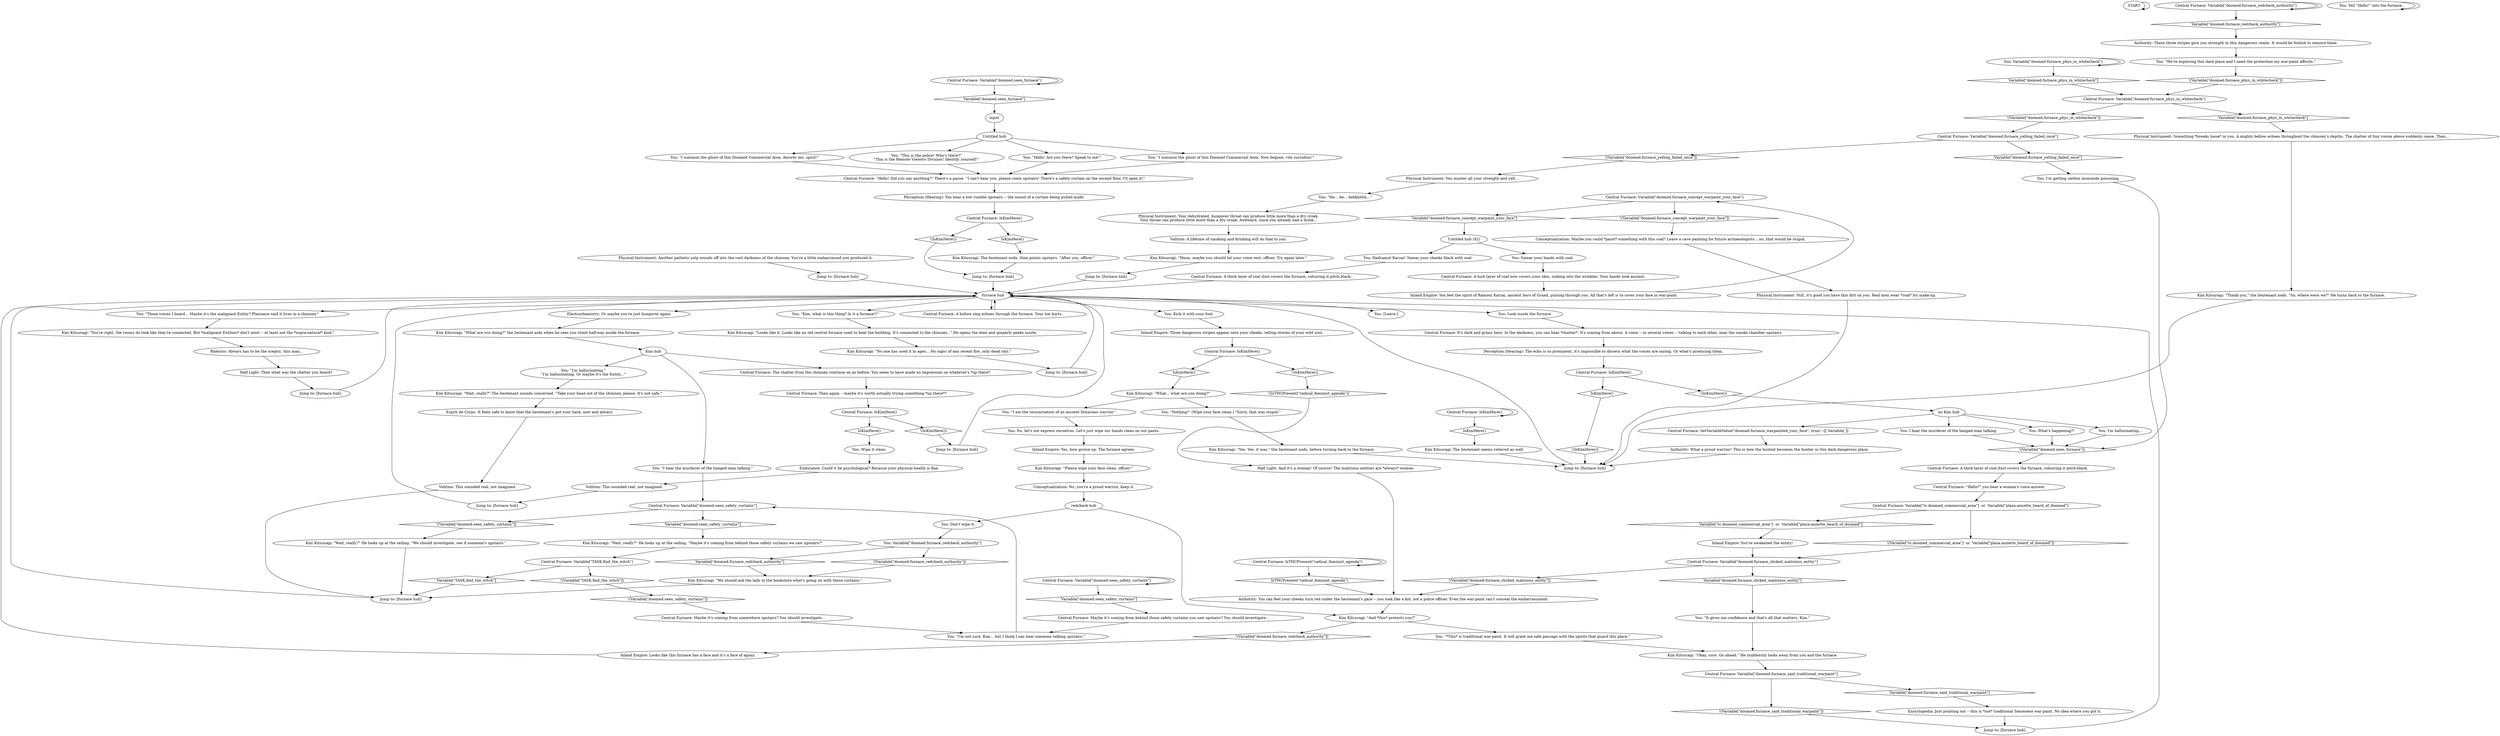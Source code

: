 # DOOMED / CENTRAL FURNACE
# This is an industrial oven on the first floor of Doomed. You can interact with it and contact Dicemaker.
# ==================================================
digraph G {
	  0 [label="START"];
	  1 [label="input"];
	  2 [label="Central Furnace: A thick layer of coal dust covers the furnace, colouring it pitch-black."];
	  3 [label="Inland Empire: Three dangerous stripes appear onto your cheeks, telling stories of your wild soul."];
	  4 [label="Central Furnace: A hollow ring echoes through the furnace. Your toe hurts."];
	  5 [label="You: Yell \"Hello!\" into the furnace."];
	  6 [label="You: Variable[\"doomed.furnace_phys_in_whitecheck\"]"];
	  7 [label="Variable[\"doomed.furnace_phys_in_whitecheck\"]", shape=diamond];
	  8 [label="!(Variable[\"doomed.furnace_phys_in_whitecheck\"])", shape=diamond];
	  9 [label="Kim Kitsuragi: \"And *this* protects you?\""];
	  10 [label="You: Wipe it clean."];
	  11 [label="Kim Kitsuragi: \"Hmm, maybe you should let your voice rest, officer. Try again later.\""];
	  12 [label="Central Furnace: The chatter from the chimney continue on as before. You seem to have made no impression on whatever's *up there*."];
	  13 [label="You: \"I'm not sure, Kim... but I think I can hear someone talking upstairs.\""];
	  14 [label="Electrochemistry: Or maybe you're just hungover again."];
	  15 [label="You: Smear your hands with coal."];
	  16 [label="You: No, let's not express ourselves. Let's just wipe our hands clean on our pants."];
	  17 [label="Kim Kitsuragi: \"Please wipe your face clean, officer.\""];
	  18 [label="Central Furnace: IsKimHere()"];
	  19 [label="IsKimHere()", shape=diamond];
	  20 [label="!(IsKimHere())", shape=diamond];
	  21 [label="Kim Kitsuragi: \"What are you doing?\" the lieutenant asks when he sees you climb half-way inside the furnace."];
	  22 [label="Endurance: Could it be psychological? Because your physical health is fine."];
	  23 [label="Kim Kitsuragi: \"Thank you,\" the lieutenant nods. \"So, where were we?\" He turns back to the furnace."];
	  24 [label="Central Furnace: \"Hello?\" you hear a woman's voice answer."];
	  25 [label="Inland Empire: Looks like this furnace has a face and it's a face of agony."];
	  26 [label="Authority: You can feel your cheeks turn red under the lieutenant's gaze -- you look like a kid, not a police officer. Even the war-paint can't conceal the embarrassment."];
	  27 [label="Untitled hub"];
	  28 [label="Central Furnace: Variable[\"doomed.seen_furnace\"]"];
	  29 [label="Variable[\"doomed.seen_furnace\"]", shape=diamond];
	  30 [label="!(Variable[\"doomed.seen_furnace\"])", shape=diamond];
	  31 [label="Central Furnace: Variable[\"doomed.seen_safety_curtains\"]"];
	  32 [label="Variable[\"doomed.seen_safety_curtains\"]", shape=diamond];
	  33 [label="!(Variable[\"doomed.seen_safety_curtains\"])", shape=diamond];
	  34 [label="Kim Kitsuragi: \"We should ask the lady in the bookstore what's going on with these curtains.\""];
	  35 [label="Central Furnace: Variable[\"doomed.furnace_redcheck_authority\"]"];
	  36 [label="Variable[\"doomed.furnace_redcheck_authority\"]", shape=diamond];
	  37 [label="!(Variable[\"doomed.furnace_redcheck_authority\"])", shape=diamond];
	  38 [label="You: \"It gives me confidence and that's all that matters, Kim.\""];
	  39 [label="Central Furnace: IsTHCPresent(\"radical_feminist_agenda\")"];
	  40 [label="IsTHCPresent(\"radical_feminist_agenda\")", shape=diamond];
	  41 [label="!(IsTHCPresent(\"radical_feminist_agenda\"))", shape=diamond];
	  42 [label="Central Furnace: SetVariableValue(\"doomed.furnace_warpainted_your_face\", true) --[[ Variable[ ]]"];
	  43 [label="You: I'm getting carbon monoxide poisoning."];
	  44 [label="Physical Instrument: Another pathetic yelp sounds off into the vast darkness of the chimney. You're a little embarrassed you produced it."];
	  45 [label="Central Furnace: IsKimHere()"];
	  46 [label="IsKimHere()", shape=diamond];
	  47 [label="!(IsKimHere())", shape=diamond];
	  48 [label="Jump to: [furnace hub]"];
	  49 [label="redcheck hub"];
	  50 [label="Physical Instrument: Something *breaks loose* in you. A mighty bellow echoes throughout the chimney's depths. The chatter of tiny voices above suddenly cease. Then..."];
	  51 [label="Kim Kitsuragi: \"Wait, really?\" He looks up at the ceiling. \"Maybe it's coming from behind those safety curtains we saw upstairs?\""];
	  52 [label="Kim Kitsuragi: \"Wait, really?\" He looks up at the ceiling. \"We should investigate, see if someone's upstairs.\""];
	  53 [label="Half Light: And it's a woman! Of course! The malicious entities are *always* women."];
	  54 [label="Central Furnace: IsKimHere()"];
	  55 [label="IsKimHere()", shape=diamond];
	  56 [label="!(IsKimHere())", shape=diamond];
	  57 [label="Central Furnace: IsKimHere()"];
	  58 [label="IsKimHere()", shape=diamond];
	  59 [label="!(IsKimHere())", shape=diamond];
	  60 [label="You: What's happening?!"];
	  61 [label="You: I'm hallucinating..."];
	  62 [label="Jump to: [furnace hub]"];
	  63 [label="You: [Leave.]"];
	  64 [label="Central Furnace: Variable[\"doomed.seen_safety_curtains\"]"];
	  65 [label="Variable[\"doomed.seen_safety_curtains\"]", shape=diamond];
	  66 [label="!(Variable[\"doomed.seen_safety_curtains\"])", shape=diamond];
	  67 [label="Kim Kitsuragi: \"Wait, really?\" The lieutenant sounds concerned. \"Take your head out of the chimney, please. It's not safe.\""];
	  68 [label="Volition: This sounded real, not imagined."];
	  69 [label="You: Hadramut Karzai! Smear your cheeks black with coal."];
	  70 [label="Kim Kitsuragi: \"Looks like it. Looks like an old central furnace used to heat the building. It's connected to the chimney...\" He opens the door and gingerly peeks inside."];
	  71 [label="You: \"This is the police! Who's there?\"\n\"This is the Remote Viewers Division! Identify yourself!\""];
	  72 [label="Authority: These three stripes give you strength in this dangerous realm. It would be foolish to remove them."];
	  73 [label="Central Furnace: IsKimHere()"];
	  74 [label="IsKimHere()", shape=diamond];
	  75 [label="!(IsKimHere())", shape=diamond];
	  76 [label="You: \"Those voices I heard... Maybe it's the malignant Entity? Plaisance said it lives in a chimney.\""];
	  77 [label="Central Furnace: Maybe it's coming from behind those safety curtains you saw upstairs? You should investigate..."];
	  78 [label="Kim Kitsuragi: The lieutenant seems relieved as well."];
	  79 [label="Encyclopedia: Just pointing out -- this is *not* traditional Semenese war-paint. No idea where you got it."];
	  80 [label="Jump to: [furnace hub]"];
	  81 [label="Central Furnace: It's dark and grimy here. In the darkness, you can hear *chatter*. It's coming from above. A voice -- or several voices -- talking to each other, near the smoke chamber upstairs."];
	  82 [label="Jump to: [furnace hub]"];
	  83 [label="Half Light: Then what was the chatter you heard?"];
	  84 [label="Inland Empire: Yes, how grown-up. The furnace agrees."];
	  85 [label="Kim Kitsuragi: \"Yes. Yes, it was,\" the lieutenant nods, before turning back to the furnace."];
	  86 [label="You: \"Hello! Are you there? Speak to me!\""];
	  87 [label="Physical Instrument: You muster all your strength and yell..."];
	  88 [label="Jump to: [furnace hub]"];
	  89 [label="You: \"We're exploring this dark place and I need the protection my war-paint affords.\""];
	  90 [label="You: \"*This* is traditional war-paint. It will grant me safe passage with the spirits that guard this place.\""];
	  91 [label="Central Furnace: \"Hello! Did you say anything?\" There's a pause. \"I can't hear you, please come upstairs! There's a safety curtain on the second floor, I'll open it!\""];
	  92 [label="Inland Empire: You've awakened the entity!"];
	  93 [label="Central Furnace: Variable[\"doomed.furnace_yelling_failed_once\"]"];
	  94 [label="Variable[\"doomed.furnace_yelling_failed_once\"]", shape=diamond];
	  95 [label="!(Variable[\"doomed.furnace_yelling_failed_once\"])", shape=diamond];
	  96 [label="You: \"I am the reincarnation of an ancient Iilmaraan warrior.\""];
	  97 [label="You: \"I summon the ghost of this Doomed Commercial Area. Now begone, vile succubus!\""];
	  98 [label="Esprit de Corps: It feels safe to know that the lieutenant's got your back, now and always."];
	  99 [label="no Kim hub"];
	  100 [label="Central Furnace: Maybe it's coming from somewhere upstairs? You should investigate..."];
	  101 [label="Perception (Hearing): The echo is so prominent, it's impossible to discern what the voices are saying. Or what's producing them."];
	  102 [label="furnace hub"];
	  103 [label="You: Look inside the furnace."];
	  104 [label="You: Kick it with your foot."];
	  105 [label="Central Furnace: Variable[\"doomed.furnace_phys_in_whitecheck\"]"];
	  106 [label="Variable[\"doomed.furnace_phys_in_whitecheck\"]", shape=diamond];
	  107 [label="!(Variable[\"doomed.furnace_phys_in_whitecheck\"])", shape=diamond];
	  108 [label="Rhetoric: Always has to be the sceptic, this man..."];
	  109 [label="You: \"He... he... hekkhhhh...\""];
	  110 [label="Jump to: [furnace hub]"];
	  111 [label="Kim Kitsuragi: \"What... what are you doing?\""];
	  112 [label="Kim Kitsuragi: \"No one has used it in ages... No signs of any recent fire, only dead rats.\""];
	  113 [label="Central Furnace: Variable[\"tc.doomed_commercial_area\"]  or  Variable[\"plaza.annette_heard_of_doomed\"]"];
	  114 [label="Variable[\"tc.doomed_commercial_area\"]  or  Variable[\"plaza.annette_heard_of_doomed\"]", shape=diamond];
	  115 [label="!(Variable[\"tc.doomed_commercial_area\"]  or  Variable[\"plaza.annette_heard_of_doomed\"])", shape=diamond];
	  116 [label="Conceptualization: No, you're a proud warrior, keep it."];
	  117 [label="Jump to: [furnace hub]"];
	  118 [label="Central Furnace: Variable[\"doomed.furnace_clicked_malicious_entity\"]"];
	  119 [label="Variable[\"doomed.furnace_clicked_malicious_entity\"]", shape=diamond];
	  120 [label="!(Variable[\"doomed.furnace_clicked_malicious_entity\"])", shape=diamond];
	  121 [label="Central Furnace: Variable[\"doomed.furnace_said_traditional_warpaint\"]"];
	  122 [label="Variable[\"doomed.furnace_said_traditional_warpaint\"]", shape=diamond];
	  123 [label="!(Variable[\"doomed.furnace_said_traditional_warpaint\"])", shape=diamond];
	  124 [label="Kim hub"];
	  125 [label="You: \"I'm hallucinating.\"\n\"I'm hallucinating. Or maybe it's the Entity...\""];
	  126 [label="Jump to: [furnace hub]"];
	  127 [label="Conceptualization: Maybe you could *paint* something with this coal? Leave a cave painting for future archaeologists... no, that would be stupid."];
	  128 [label="Central Furnace: A thick layer of coal dust covers the furnace, colouring it pitch-black."];
	  129 [label="Inland Empire: You feel the spirit of Ramout Karzai, ancient hero of Graad, pulsing through you. All that's left is to cover your face in war-paint."];
	  130 [label="Untitled hub (02)"];
	  131 [label="You: \"I hear the murderer of the hanged man talking.\""];
	  132 [label="Volition: This sounded real, not imagined."];
	  133 [label="Central Furnace: Then again -- maybe it's worth actually trying something *up there*?"];
	  134 [label="Authority: What a proud warrior! This is how the hunted becomes the hunter in this dark dangerous place."];
	  135 [label="Perception (Hearing): You hear a low rumble upstairs -- the sound of a curtain being pulled aside."];
	  136 [label="Volition: A lifetime of smoking and drinking will do that to you."];
	  137 [label="You: I hear the murderer of the hanged man talking."];
	  138 [label="Central Furnace: Variable[\"TASK.find_the_witch\"]"];
	  139 [label="Variable[\"TASK.find_the_witch\"]", shape=diamond];
	  140 [label="!(Variable[\"TASK.find_the_witch\"])", shape=diamond];
	  141 [label="You: \"Kim, what is this thing? Is it a furnace?!\""];
	  142 [label="Central Furnace: Variable[\"doomed.furnace_concept_warpaint_your_face\"]"];
	  143 [label="Variable[\"doomed.furnace_concept_warpaint_your_face\"]", shape=diamond];
	  144 [label="!(Variable[\"doomed.furnace_concept_warpaint_your_face\"])", shape=diamond];
	  145 [label="Physical Instrument: Still, it's good you have this dirt on you. Real men wear *coal* for make-up."];
	  146 [label="Kim Kitsuragi: \"Okay, sure. Go ahead.\" He stubbornly looks away from you and the furnace."];
	  147 [label="Jump to: [furnace hub]"];
	  148 [label="You: \"I summon the ghost of this Doomed Commercial Area. Answer me, spirit!\""];
	  149 [label="Kim Kitsuragi: \"You're right, the rooms do look like they're connected. But *malignant Entities* don't exist -- at least not the *supra-natural* kind.\""];
	  150 [label="Physical Instrument: Your dehydrated, hungover throat can produce little more than a dry croak.\nYour throat can produce little more than a dry croak. Awkward, since you already had a drink..."];
	  151 [label="Central Furnace: A lush layer of coal now covers your skin, sinking into the wrinkles. Your hands look ancient."];
	  152 [label="You: \"Nothing!\" (Wipe your face clean.) \"Sorry, that was stupid.\""];
	  153 [label="You: Don't wipe it."];
	  154 [label="You: Variable[\"doomed.furnace_redcheck_authority\"]"];
	  155 [label="Variable[\"doomed.furnace_redcheck_authority\"]", shape=diamond];
	  156 [label="!(Variable[\"doomed.furnace_redcheck_authority\"])", shape=diamond];
	  157 [label="Kim Kitsuragi: The lieutenant nods, then points upstairs. \"After you, officer.\""];
	  158 [label="Jump to: [furnace hub]"];
	  0 -> 0
	  1 -> 27
	  2 -> 102
	  3 -> 45
	  4 -> 102
	  5 -> 5
	  6 -> 6
	  6 -> 7
	  7 -> 105
	  8 -> 105
	  9 -> 90
	  9 -> 37
	  10 -> 22
	  11 -> 88
	  12 -> 133
	  13 -> 64
	  14 -> 21
	  15 -> 151
	  16 -> 84
	  17 -> 116
	  18 -> 18
	  18 -> 19
	  19 -> 78
	  20 -> 48
	  21 -> 124
	  22 -> 132
	  23 -> 48
	  24 -> 113
	  25 -> 102
	  26 -> 9
	  27 -> 97
	  27 -> 148
	  27 -> 86
	  27 -> 71
	  28 -> 28
	  28 -> 29
	  29 -> 1
	  30 -> 128
	  31 -> 32
	  31 -> 31
	  32 -> 77
	  33 -> 100
	  34 -> 82
	  35 -> 35
	  35 -> 36
	  36 -> 72
	  37 -> 25
	  38 -> 146
	  39 -> 40
	  39 -> 39
	  40 -> 26
	  41 -> 53
	  42 -> 134
	  43 -> 30
	  44 -> 110
	  45 -> 46
	  45 -> 47
	  46 -> 111
	  47 -> 41
	  48 -> 102
	  49 -> 153
	  49 -> 9
	  50 -> 23
	  51 -> 138
	  52 -> 82
	  53 -> 26
	  54 -> 56
	  54 -> 55
	  55 -> 10
	  56 -> 80
	  57 -> 58
	  57 -> 59
	  58 -> 20
	  59 -> 99
	  60 -> 30
	  61 -> 30
	  62 -> 102
	  64 -> 65
	  64 -> 66
	  65 -> 51
	  66 -> 52
	  67 -> 98
	  68 -> 82
	  69 -> 2
	  70 -> 112
	  71 -> 91
	  72 -> 89
	  73 -> 74
	  73 -> 75
	  74 -> 157
	  75 -> 117
	  76 -> 149
	  77 -> 13
	  78 -> 48
	  79 -> 147
	  80 -> 102
	  81 -> 101
	  82 -> 102
	  83 -> 126
	  84 -> 17
	  85 -> 48
	  86 -> 91
	  87 -> 109
	  88 -> 102
	  89 -> 8
	  90 -> 146
	  91 -> 135
	  92 -> 118
	  93 -> 94
	  93 -> 95
	  94 -> 43
	  95 -> 87
	  96 -> 16
	  97 -> 91
	  98 -> 68
	  99 -> 137
	  99 -> 42
	  99 -> 60
	  99 -> 61
	  100 -> 13
	  101 -> 57
	  102 -> 4
	  102 -> 103
	  102 -> 104
	  102 -> 76
	  102 -> 141
	  102 -> 14
	  102 -> 63
	  103 -> 81
	  104 -> 3
	  105 -> 106
	  105 -> 107
	  106 -> 50
	  107 -> 93
	  108 -> 83
	  109 -> 150
	  110 -> 102
	  111 -> 96
	  111 -> 152
	  112 -> 158
	  113 -> 114
	  113 -> 115
	  114 -> 92
	  115 -> 118
	  116 -> 49
	  117 -> 102
	  118 -> 120
	  118 -> 119
	  119 -> 38
	  120 -> 26
	  121 -> 122
	  121 -> 123
	  122 -> 79
	  123 -> 147
	  124 -> 131
	  124 -> 12
	  124 -> 125
	  125 -> 67
	  126 -> 102
	  127 -> 145
	  128 -> 24
	  129 -> 142
	  130 -> 69
	  130 -> 15
	  131 -> 64
	  132 -> 62
	  133 -> 54
	  134 -> 48
	  135 -> 73
	  136 -> 11
	  137 -> 30
	  138 -> 139
	  138 -> 140
	  139 -> 82
	  140 -> 33
	  141 -> 70
	  142 -> 144
	  142 -> 143
	  143 -> 130
	  144 -> 127
	  145 -> 48
	  146 -> 121
	  147 -> 102
	  148 -> 91
	  149 -> 108
	  150 -> 136
	  151 -> 129
	  152 -> 85
	  153 -> 154
	  154 -> 155
	  154 -> 156
	  155 -> 34
	  156 -> 34
	  157 -> 117
	  158 -> 102
}

